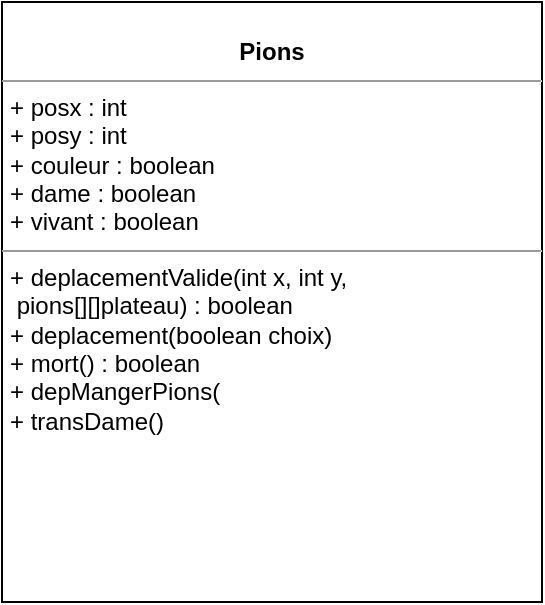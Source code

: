 <mxfile version="14.6.11" type="github">
  <diagram name="Page-1" id="c4acf3e9-155e-7222-9cf6-157b1a14988f">
    <mxGraphModel dx="1038" dy="592" grid="1" gridSize="10" guides="1" tooltips="1" connect="1" arrows="1" fold="1" page="1" pageScale="1" pageWidth="850" pageHeight="1100" background="#ffffff" math="0" shadow="0">
      <root>
        <mxCell id="0" />
        <mxCell id="1" parent="0" />
        <mxCell id="5d2195bd80daf111-18" value="&lt;p style=&quot;margin: 0px ; margin-top: 4px ; text-align: center&quot;&gt;&lt;br&gt;&lt;b&gt;Pions&lt;/b&gt;&lt;/p&gt;&lt;hr size=&quot;1&quot;&gt;&lt;p style=&quot;margin: 0px ; margin-left: 4px&quot;&gt;+ posx : int&lt;/p&gt;&lt;p style=&quot;margin: 0px ; margin-left: 4px&quot;&gt;+ posy : int&lt;br&gt;+ couleur : boolean&lt;/p&gt;&lt;p style=&quot;margin: 0px ; margin-left: 4px&quot;&gt;+ dame : boolean&lt;/p&gt;&lt;p style=&quot;margin: 0px ; margin-left: 4px&quot;&gt;+ vivant : boolean&lt;/p&gt;&lt;hr size=&quot;1&quot;&gt;&lt;p style=&quot;margin: 0px ; margin-left: 4px&quot;&gt;+ deplacementValide(int x, int y,&lt;/p&gt;&lt;p style=&quot;margin: 0px ; margin-left: 4px&quot;&gt;&amp;nbsp;pions[][]plateau) : boolean&lt;br&gt;+ deplacement(boolean choix)&lt;/p&gt;&lt;p style=&quot;margin: 0px ; margin-left: 4px&quot;&gt;+ mort() : boolean&lt;/p&gt;&lt;p style=&quot;margin: 0px ; margin-left: 4px&quot;&gt;+ depMangerPions(&lt;/p&gt;&lt;p style=&quot;margin: 0px ; margin-left: 4px&quot;&gt;+ transDame()&lt;/p&gt;" style="verticalAlign=top;align=left;overflow=fill;fontSize=12;fontFamily=Helvetica;html=1;rounded=0;shadow=0;comic=0;labelBackgroundColor=none;strokeWidth=1" parent="1" vertex="1">
          <mxGeometry x="260" y="140" width="270" height="300" as="geometry" />
        </mxCell>
      </root>
    </mxGraphModel>
  </diagram>
</mxfile>
